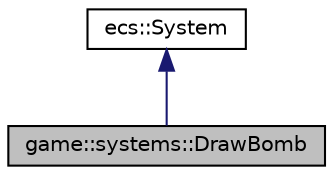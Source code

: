 digraph "game::systems::DrawBomb"
{
 // LATEX_PDF_SIZE
  edge [fontname="Helvetica",fontsize="10",labelfontname="Helvetica",labelfontsize="10"];
  node [fontname="Helvetica",fontsize="10",shape=record];
  Node1 [label="game::systems::DrawBomb",height=0.2,width=0.4,color="black", fillcolor="grey75", style="filled", fontcolor="black",tooltip="Draw bomb system."];
  Node2 -> Node1 [dir="back",color="midnightblue",fontsize="10",style="solid",fontname="Helvetica"];
  Node2 [label="ecs::System",height=0.2,width=0.4,color="black", fillcolor="white", style="filled",URL="$classecs_1_1_system.html",tooltip="The base system type, all systems must inherit from System."];
}
